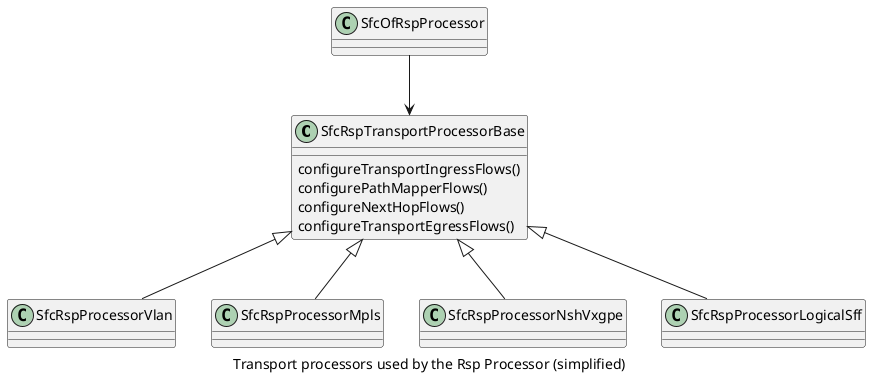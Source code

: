 @startuml
SfcRspTransportProcessorBase <|-- SfcRspProcessorVlan
SfcRspTransportProcessorBase <|-- SfcRspProcessorMpls
SfcRspTransportProcessorBase <|-- SfcRspProcessorNshVxgpe
SfcRspTransportProcessorBase <|-- SfcRspProcessorLogicalSff
SfcOfRspProcessor --> SfcRspTransportProcessorBase

SfcRspTransportProcessorBase : configureTransportIngressFlows()
SfcRspTransportProcessorBase : configurePathMapperFlows()
SfcRspTransportProcessorBase : configureNextHopFlows()
SfcRspTransportProcessorBase : configureTransportEgressFlows()

caption Transport processors used by the Rsp Processor (simplified)
@enduml
